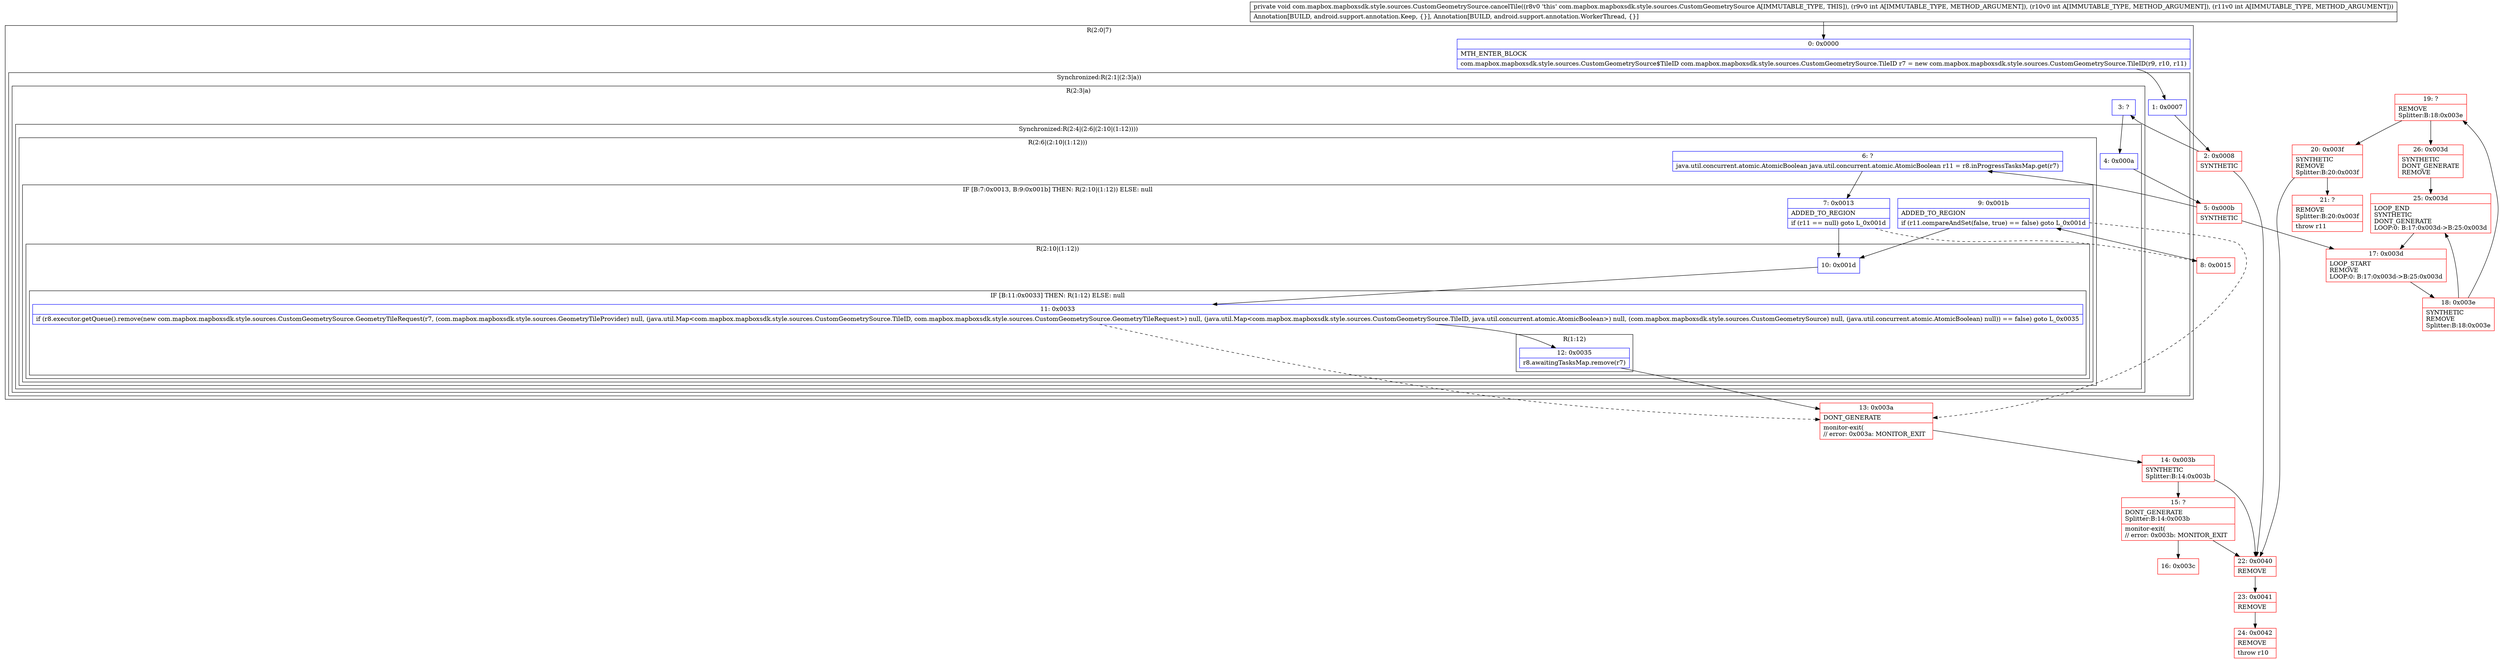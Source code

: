 digraph "CFG forcom.mapbox.mapboxsdk.style.sources.CustomGeometrySource.cancelTile(III)V" {
subgraph cluster_Region_1530407270 {
label = "R(2:0|7)";
node [shape=record,color=blue];
Node_0 [shape=record,label="{0\:\ 0x0000|MTH_ENTER_BLOCK\l|com.mapbox.mapboxsdk.style.sources.CustomGeometrySource$TileID com.mapbox.mapboxsdk.style.sources.CustomGeometrySource.TileID r7 = new com.mapbox.mapboxsdk.style.sources.CustomGeometrySource.TileID(r9, r10, r11)\l}"];
subgraph cluster_SynchronizedRegion_954654680 {
label = "Synchronized:R(2:1|(2:3|a))";
node [shape=record,color=blue];
Node_1 [shape=record,label="{1\:\ 0x0007}"];
subgraph cluster_Region_141748137 {
label = "R(2:3|a)";
node [shape=record,color=blue];
Node_3 [shape=record,label="{3\:\ ?}"];
subgraph cluster_SynchronizedRegion_372190477 {
label = "Synchronized:R(2:4|(2:6|(2:10|(1:12))))";
node [shape=record,color=blue];
Node_4 [shape=record,label="{4\:\ 0x000a}"];
subgraph cluster_Region_1095409317 {
label = "R(2:6|(2:10|(1:12)))";
node [shape=record,color=blue];
Node_6 [shape=record,label="{6\:\ ?|java.util.concurrent.atomic.AtomicBoolean java.util.concurrent.atomic.AtomicBoolean r11 = r8.inProgressTasksMap.get(r7)\l}"];
subgraph cluster_IfRegion_291667548 {
label = "IF [B:7:0x0013, B:9:0x001b] THEN: R(2:10|(1:12)) ELSE: null";
node [shape=record,color=blue];
Node_7 [shape=record,label="{7\:\ 0x0013|ADDED_TO_REGION\l|if (r11 == null) goto L_0x001d\l}"];
Node_9 [shape=record,label="{9\:\ 0x001b|ADDED_TO_REGION\l|if (r11.compareAndSet(false, true) == false) goto L_0x001d\l}"];
subgraph cluster_Region_2065950655 {
label = "R(2:10|(1:12))";
node [shape=record,color=blue];
Node_10 [shape=record,label="{10\:\ 0x001d}"];
subgraph cluster_IfRegion_443903039 {
label = "IF [B:11:0x0033] THEN: R(1:12) ELSE: null";
node [shape=record,color=blue];
Node_11 [shape=record,label="{11\:\ 0x0033|if (r8.executor.getQueue().remove(new com.mapbox.mapboxsdk.style.sources.CustomGeometrySource.GeometryTileRequest(r7, (com.mapbox.mapboxsdk.style.sources.GeometryTileProvider) null, (java.util.Map\<com.mapbox.mapboxsdk.style.sources.CustomGeometrySource.TileID, com.mapbox.mapboxsdk.style.sources.CustomGeometrySource.GeometryTileRequest\>) null, (java.util.Map\<com.mapbox.mapboxsdk.style.sources.CustomGeometrySource.TileID, java.util.concurrent.atomic.AtomicBoolean\>) null, (com.mapbox.mapboxsdk.style.sources.CustomGeometrySource) null, (java.util.concurrent.atomic.AtomicBoolean) null)) == false) goto L_0x0035\l}"];
subgraph cluster_Region_185271618 {
label = "R(1:12)";
node [shape=record,color=blue];
Node_12 [shape=record,label="{12\:\ 0x0035|r8.awaitingTasksMap.remove(r7)\l}"];
}
}
}
}
}
}
}
}
}
Node_2 [shape=record,color=red,label="{2\:\ 0x0008|SYNTHETIC\l}"];
Node_5 [shape=record,color=red,label="{5\:\ 0x000b|SYNTHETIC\l}"];
Node_8 [shape=record,color=red,label="{8\:\ 0x0015}"];
Node_13 [shape=record,color=red,label="{13\:\ 0x003a|DONT_GENERATE\l|monitor\-exit(\l\/\/ error: 0x003a: MONITOR_EXIT  \l}"];
Node_14 [shape=record,color=red,label="{14\:\ 0x003b|SYNTHETIC\lSplitter:B:14:0x003b\l}"];
Node_15 [shape=record,color=red,label="{15\:\ ?|DONT_GENERATE\lSplitter:B:14:0x003b\l|monitor\-exit(\l\/\/ error: 0x003b: MONITOR_EXIT  \l}"];
Node_16 [shape=record,color=red,label="{16\:\ 0x003c}"];
Node_17 [shape=record,color=red,label="{17\:\ 0x003d|LOOP_START\lREMOVE\lLOOP:0: B:17:0x003d\-\>B:25:0x003d\l}"];
Node_18 [shape=record,color=red,label="{18\:\ 0x003e|SYNTHETIC\lREMOVE\lSplitter:B:18:0x003e\l}"];
Node_19 [shape=record,color=red,label="{19\:\ ?|REMOVE\lSplitter:B:18:0x003e\l}"];
Node_20 [shape=record,color=red,label="{20\:\ 0x003f|SYNTHETIC\lREMOVE\lSplitter:B:20:0x003f\l}"];
Node_21 [shape=record,color=red,label="{21\:\ ?|REMOVE\lSplitter:B:20:0x003f\l|throw r11\l}"];
Node_22 [shape=record,color=red,label="{22\:\ 0x0040|REMOVE\l}"];
Node_23 [shape=record,color=red,label="{23\:\ 0x0041|REMOVE\l}"];
Node_24 [shape=record,color=red,label="{24\:\ 0x0042|REMOVE\l|throw r10\l}"];
Node_25 [shape=record,color=red,label="{25\:\ 0x003d|LOOP_END\lSYNTHETIC\lDONT_GENERATE\lLOOP:0: B:17:0x003d\-\>B:25:0x003d\l}"];
Node_26 [shape=record,color=red,label="{26\:\ 0x003d|SYNTHETIC\lDONT_GENERATE\lREMOVE\l}"];
MethodNode[shape=record,label="{private void com.mapbox.mapboxsdk.style.sources.CustomGeometrySource.cancelTile((r8v0 'this' com.mapbox.mapboxsdk.style.sources.CustomGeometrySource A[IMMUTABLE_TYPE, THIS]), (r9v0 int A[IMMUTABLE_TYPE, METHOD_ARGUMENT]), (r10v0 int A[IMMUTABLE_TYPE, METHOD_ARGUMENT]), (r11v0 int A[IMMUTABLE_TYPE, METHOD_ARGUMENT]))  | Annotation[BUILD, android.support.annotation.Keep, \{\}], Annotation[BUILD, android.support.annotation.WorkerThread, \{\}]\l}"];
MethodNode -> Node_0;
Node_0 -> Node_1;
Node_1 -> Node_2;
Node_3 -> Node_4;
Node_4 -> Node_5;
Node_6 -> Node_7;
Node_7 -> Node_8[style=dashed];
Node_7 -> Node_10;
Node_9 -> Node_10;
Node_9 -> Node_13[style=dashed];
Node_10 -> Node_11;
Node_11 -> Node_12;
Node_11 -> Node_13[style=dashed];
Node_12 -> Node_13;
Node_2 -> Node_3;
Node_2 -> Node_22;
Node_5 -> Node_6;
Node_5 -> Node_17;
Node_8 -> Node_9;
Node_13 -> Node_14;
Node_14 -> Node_15;
Node_14 -> Node_22;
Node_15 -> Node_16;
Node_15 -> Node_22;
Node_17 -> Node_18;
Node_18 -> Node_19;
Node_18 -> Node_25;
Node_19 -> Node_20;
Node_19 -> Node_26;
Node_20 -> Node_21;
Node_20 -> Node_22;
Node_22 -> Node_23;
Node_23 -> Node_24;
Node_25 -> Node_17;
Node_26 -> Node_25;
}

